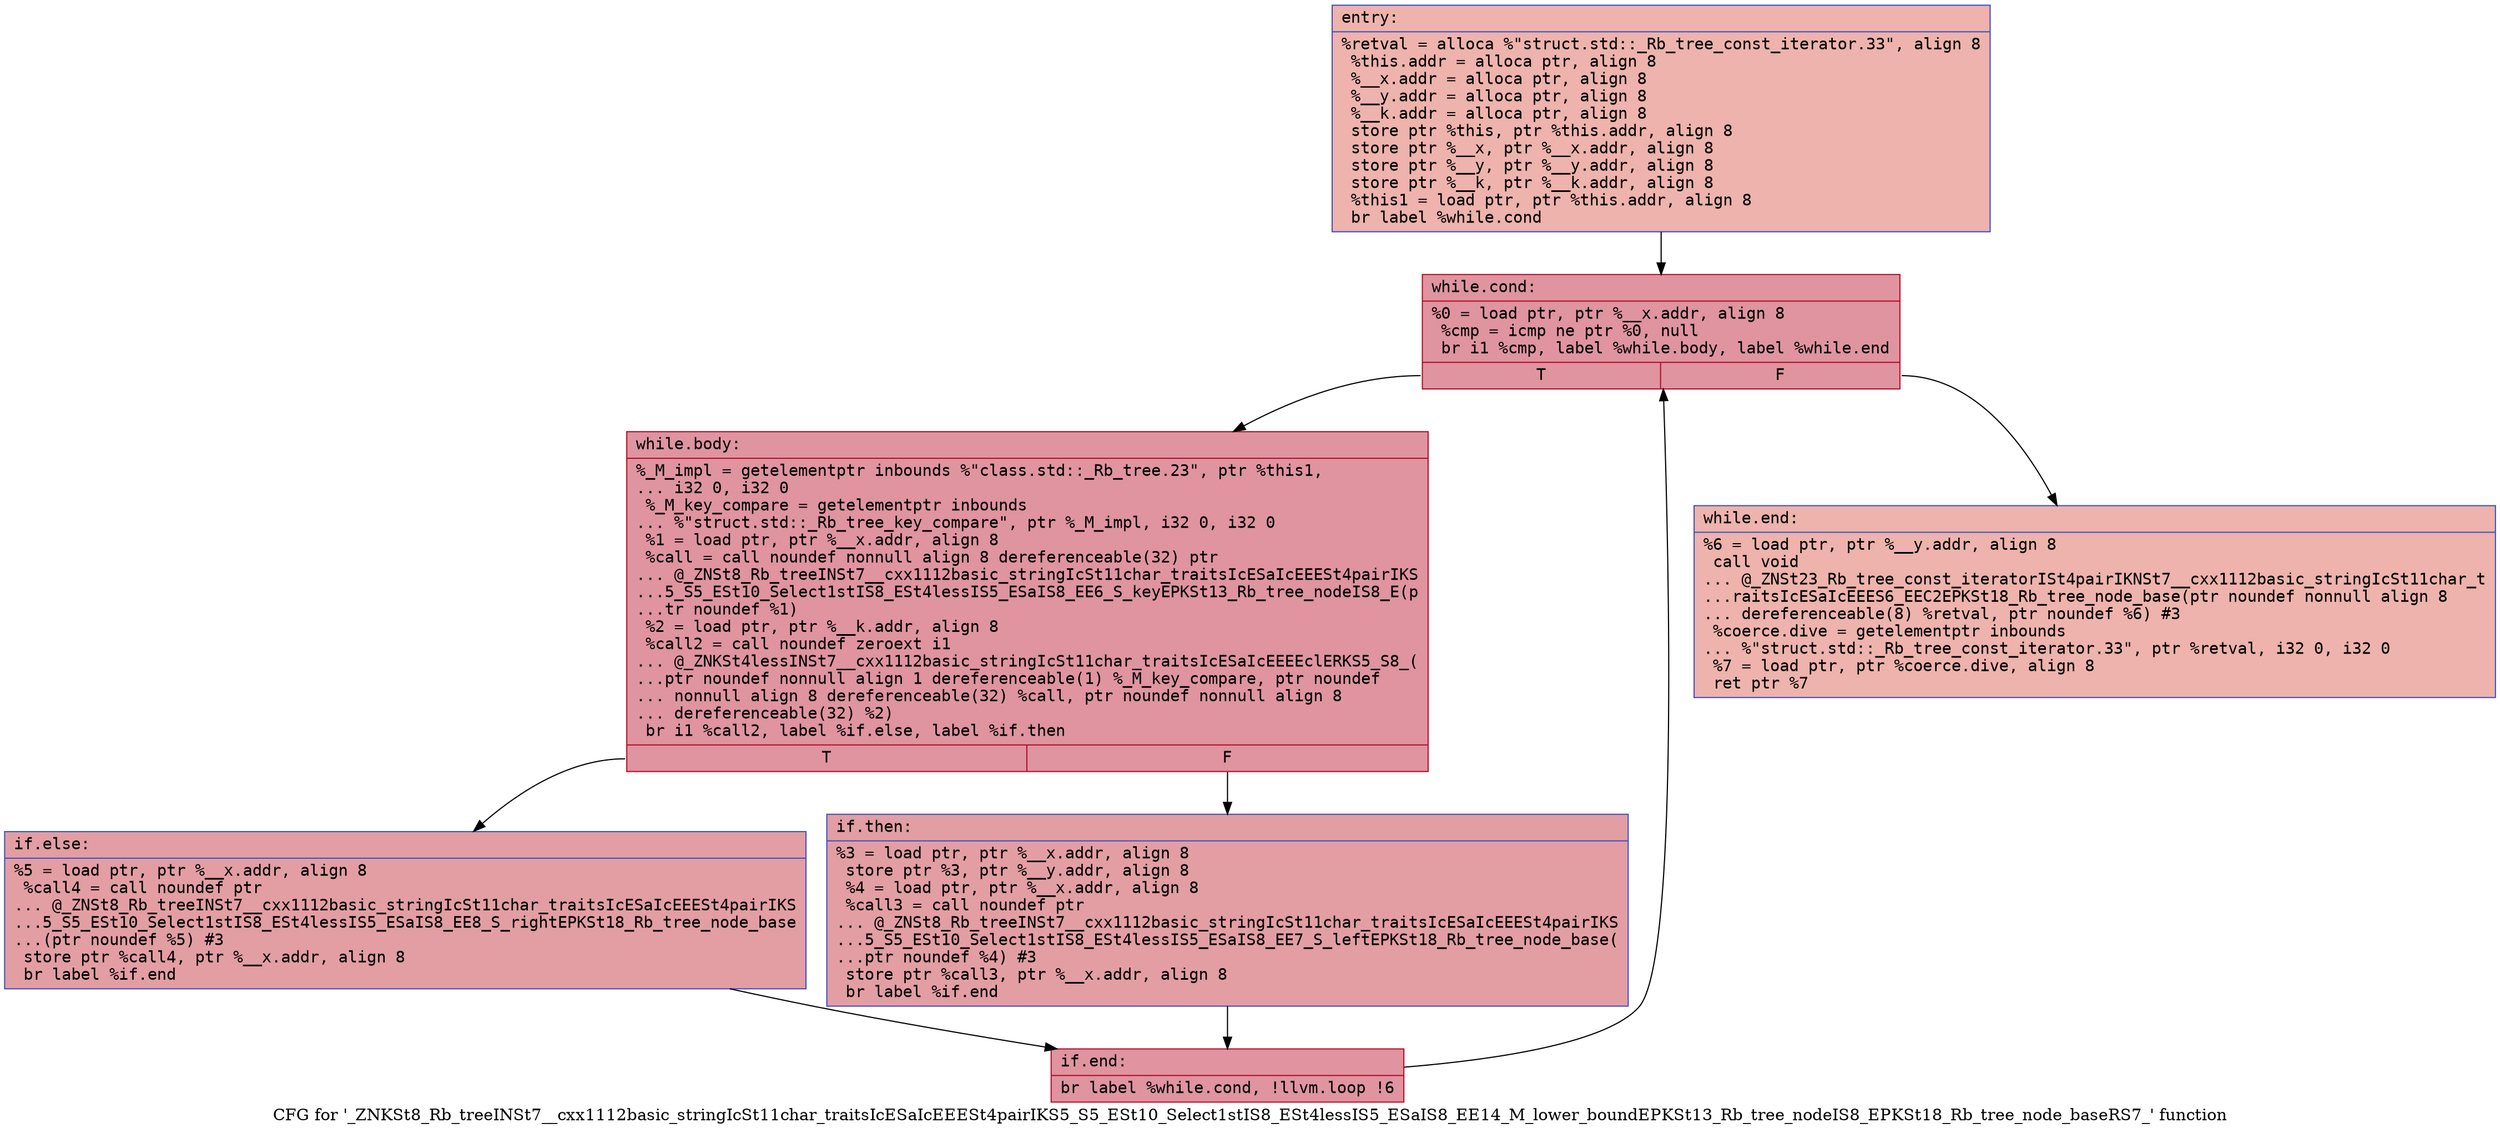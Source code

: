 digraph "CFG for '_ZNKSt8_Rb_treeINSt7__cxx1112basic_stringIcSt11char_traitsIcESaIcEEESt4pairIKS5_S5_ESt10_Select1stIS8_ESt4lessIS5_ESaIS8_EE14_M_lower_boundEPKSt13_Rb_tree_nodeIS8_EPKSt18_Rb_tree_node_baseRS7_' function" {
	label="CFG for '_ZNKSt8_Rb_treeINSt7__cxx1112basic_stringIcSt11char_traitsIcESaIcEEESt4pairIKS5_S5_ESt10_Select1stIS8_ESt4lessIS5_ESaIS8_EE14_M_lower_boundEPKSt13_Rb_tree_nodeIS8_EPKSt18_Rb_tree_node_baseRS7_' function";

	Node0x562c4e5a8d10 [shape=record,color="#3d50c3ff", style=filled, fillcolor="#d6524470" fontname="Courier",label="{entry:\l|  %retval = alloca %\"struct.std::_Rb_tree_const_iterator.33\", align 8\l  %this.addr = alloca ptr, align 8\l  %__x.addr = alloca ptr, align 8\l  %__y.addr = alloca ptr, align 8\l  %__k.addr = alloca ptr, align 8\l  store ptr %this, ptr %this.addr, align 8\l  store ptr %__x, ptr %__x.addr, align 8\l  store ptr %__y, ptr %__y.addr, align 8\l  store ptr %__k, ptr %__k.addr, align 8\l  %this1 = load ptr, ptr %this.addr, align 8\l  br label %while.cond\l}"];
	Node0x562c4e5a8d10 -> Node0x562c4e5a9330[tooltip="entry -> while.cond\nProbability 100.00%" ];
	Node0x562c4e5a9330 [shape=record,color="#b70d28ff", style=filled, fillcolor="#b70d2870" fontname="Courier",label="{while.cond:\l|  %0 = load ptr, ptr %__x.addr, align 8\l  %cmp = icmp ne ptr %0, null\l  br i1 %cmp, label %while.body, label %while.end\l|{<s0>T|<s1>F}}"];
	Node0x562c4e5a9330:s0 -> Node0x562c4e5a9660[tooltip="while.cond -> while.body\nProbability 96.88%" ];
	Node0x562c4e5a9330:s1 -> Node0x562c4e5a96e0[tooltip="while.cond -> while.end\nProbability 3.12%" ];
	Node0x562c4e5a9660 [shape=record,color="#b70d28ff", style=filled, fillcolor="#b70d2870" fontname="Courier",label="{while.body:\l|  %_M_impl = getelementptr inbounds %\"class.std::_Rb_tree.23\", ptr %this1,\l... i32 0, i32 0\l  %_M_key_compare = getelementptr inbounds\l... %\"struct.std::_Rb_tree_key_compare\", ptr %_M_impl, i32 0, i32 0\l  %1 = load ptr, ptr %__x.addr, align 8\l  %call = call noundef nonnull align 8 dereferenceable(32) ptr\l... @_ZNSt8_Rb_treeINSt7__cxx1112basic_stringIcSt11char_traitsIcESaIcEEESt4pairIKS\l...5_S5_ESt10_Select1stIS8_ESt4lessIS5_ESaIS8_EE6_S_keyEPKSt13_Rb_tree_nodeIS8_E(p\l...tr noundef %1)\l  %2 = load ptr, ptr %__k.addr, align 8\l  %call2 = call noundef zeroext i1\l... @_ZNKSt4lessINSt7__cxx1112basic_stringIcSt11char_traitsIcESaIcEEEEclERKS5_S8_(\l...ptr noundef nonnull align 1 dereferenceable(1) %_M_key_compare, ptr noundef\l... nonnull align 8 dereferenceable(32) %call, ptr noundef nonnull align 8\l... dereferenceable(32) %2)\l  br i1 %call2, label %if.else, label %if.then\l|{<s0>T|<s1>F}}"];
	Node0x562c4e5a9660:s0 -> Node0x562c4e5a9f50[tooltip="while.body -> if.else\nProbability 50.00%" ];
	Node0x562c4e5a9660:s1 -> Node0x562c4e5a9fa0[tooltip="while.body -> if.then\nProbability 50.00%" ];
	Node0x562c4e5a9fa0 [shape=record,color="#3d50c3ff", style=filled, fillcolor="#be242e70" fontname="Courier",label="{if.then:\l|  %3 = load ptr, ptr %__x.addr, align 8\l  store ptr %3, ptr %__y.addr, align 8\l  %4 = load ptr, ptr %__x.addr, align 8\l  %call3 = call noundef ptr\l... @_ZNSt8_Rb_treeINSt7__cxx1112basic_stringIcSt11char_traitsIcESaIcEEESt4pairIKS\l...5_S5_ESt10_Select1stIS8_ESt4lessIS5_ESaIS8_EE7_S_leftEPKSt18_Rb_tree_node_base(\l...ptr noundef %4) #3\l  store ptr %call3, ptr %__x.addr, align 8\l  br label %if.end\l}"];
	Node0x562c4e5a9fa0 -> Node0x562c4e5aa560[tooltip="if.then -> if.end\nProbability 100.00%" ];
	Node0x562c4e5a9f50 [shape=record,color="#3d50c3ff", style=filled, fillcolor="#be242e70" fontname="Courier",label="{if.else:\l|  %5 = load ptr, ptr %__x.addr, align 8\l  %call4 = call noundef ptr\l... @_ZNSt8_Rb_treeINSt7__cxx1112basic_stringIcSt11char_traitsIcESaIcEEESt4pairIKS\l...5_S5_ESt10_Select1stIS8_ESt4lessIS5_ESaIS8_EE8_S_rightEPKSt18_Rb_tree_node_base\l...(ptr noundef %5) #3\l  store ptr %call4, ptr %__x.addr, align 8\l  br label %if.end\l}"];
	Node0x562c4e5a9f50 -> Node0x562c4e5aa560[tooltip="if.else -> if.end\nProbability 100.00%" ];
	Node0x562c4e5aa560 [shape=record,color="#b70d28ff", style=filled, fillcolor="#b70d2870" fontname="Courier",label="{if.end:\l|  br label %while.cond, !llvm.loop !6\l}"];
	Node0x562c4e5aa560 -> Node0x562c4e5a9330[tooltip="if.end -> while.cond\nProbability 100.00%" ];
	Node0x562c4e5a96e0 [shape=record,color="#3d50c3ff", style=filled, fillcolor="#d6524470" fontname="Courier",label="{while.end:\l|  %6 = load ptr, ptr %__y.addr, align 8\l  call void\l... @_ZNSt23_Rb_tree_const_iteratorISt4pairIKNSt7__cxx1112basic_stringIcSt11char_t\l...raitsIcESaIcEEES6_EEC2EPKSt18_Rb_tree_node_base(ptr noundef nonnull align 8\l... dereferenceable(8) %retval, ptr noundef %6) #3\l  %coerce.dive = getelementptr inbounds\l... %\"struct.std::_Rb_tree_const_iterator.33\", ptr %retval, i32 0, i32 0\l  %7 = load ptr, ptr %coerce.dive, align 8\l  ret ptr %7\l}"];
}
